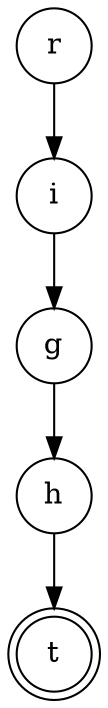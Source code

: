 digraph {   
    node [shape = doublecircle, color = black] t ;
    node [shape = circle];
    node [color= black];
    r -> i -> g -> h -> t;	
}
